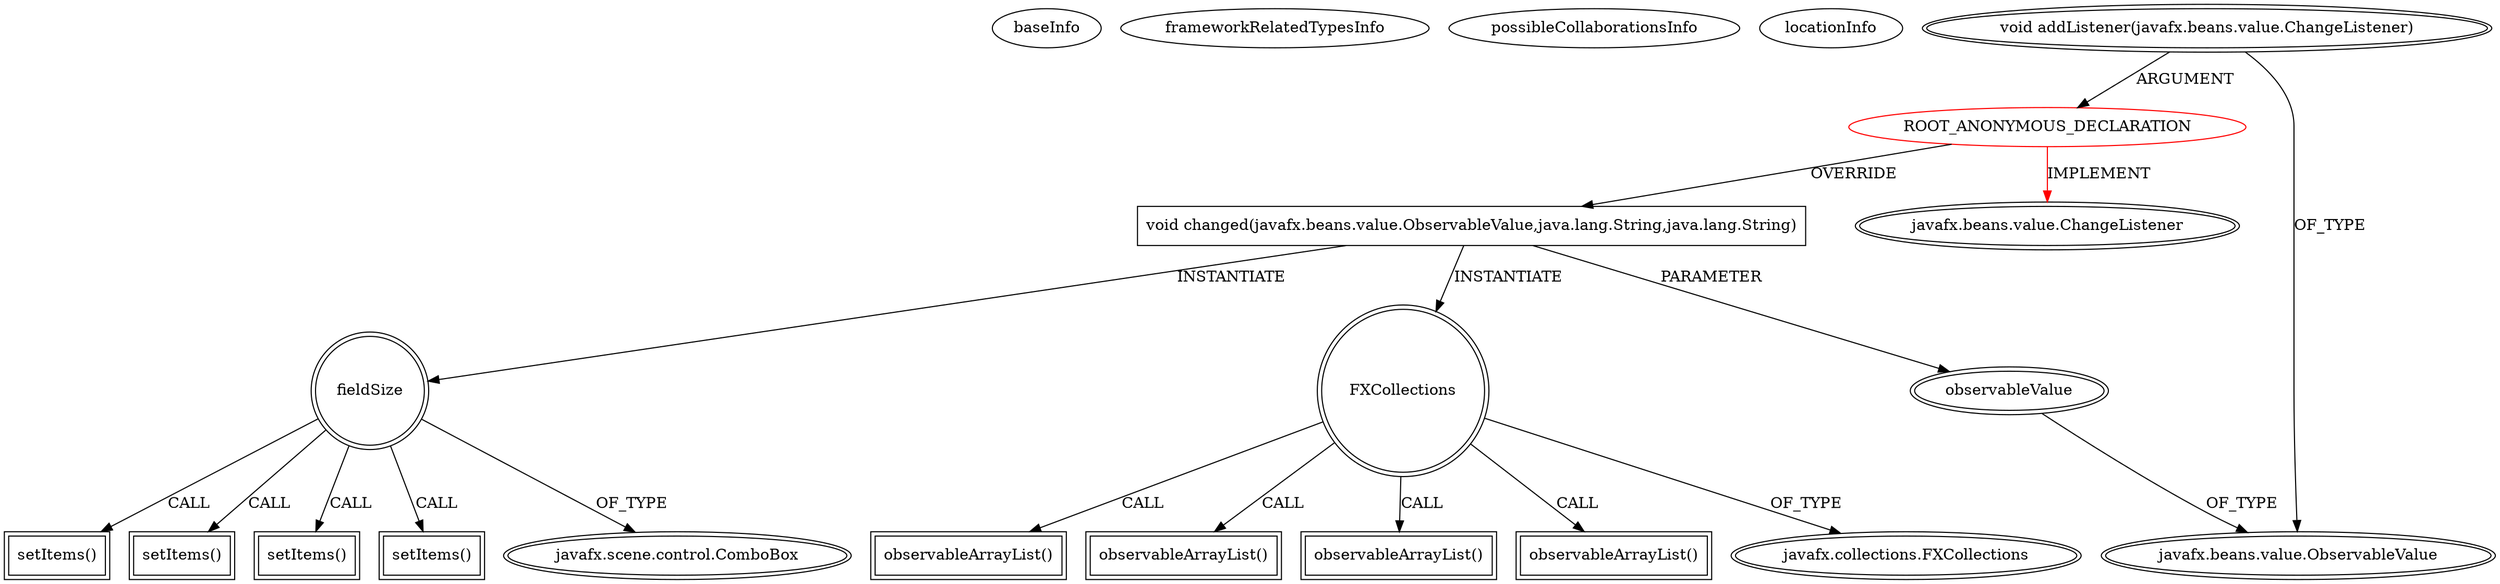 digraph {
baseInfo[graphId=2806,category="extension_graph",isAnonymous=true,possibleRelation=false]
frameworkRelatedTypesInfo[0="javafx.beans.value.ChangeListener"]
possibleCollaborationsInfo[]
locationInfo[projectName="greenua14-TicTacToeClient",filePath="/greenua14-TicTacToeClient/TicTacToeClient-master/src/sample/Controllers/CreateGameController.java",contextSignature="void initialize(java.net.URL,java.util.ResourceBundle)",graphId="2806"]
0[label="ROOT_ANONYMOUS_DECLARATION",vertexType="ROOT_ANONYMOUS_DECLARATION",isFrameworkType=false,color=red]
1[label="javafx.beans.value.ChangeListener",vertexType="FRAMEWORK_INTERFACE_TYPE",isFrameworkType=true,peripheries=2]
2[label="void addListener(javafx.beans.value.ChangeListener)",vertexType="OUTSIDE_CALL",isFrameworkType=true,peripheries=2]
3[label="javafx.beans.value.ObservableValue",vertexType="FRAMEWORK_INTERFACE_TYPE",isFrameworkType=true,peripheries=2]
4[label="void changed(javafx.beans.value.ObservableValue,java.lang.String,java.lang.String)",vertexType="OVERRIDING_METHOD_DECLARATION",isFrameworkType=false,shape=box]
5[label="observableValue",vertexType="PARAMETER_DECLARATION",isFrameworkType=true,peripheries=2]
7[label="fieldSize",vertexType="VARIABLE_EXPRESION",isFrameworkType=true,peripheries=2,shape=circle]
9[label="javafx.scene.control.ComboBox",vertexType="FRAMEWORK_CLASS_TYPE",isFrameworkType=true,peripheries=2]
8[label="setItems()",vertexType="INSIDE_CALL",isFrameworkType=true,peripheries=2,shape=box]
10[label="FXCollections",vertexType="VARIABLE_EXPRESION",isFrameworkType=true,peripheries=2,shape=circle]
12[label="javafx.collections.FXCollections",vertexType="FRAMEWORK_CLASS_TYPE",isFrameworkType=true,peripheries=2]
11[label="observableArrayList()",vertexType="INSIDE_CALL",isFrameworkType=true,peripheries=2,shape=box]
14[label="setItems()",vertexType="INSIDE_CALL",isFrameworkType=true,peripheries=2,shape=box]
16[label="observableArrayList()",vertexType="INSIDE_CALL",isFrameworkType=true,peripheries=2,shape=box]
18[label="setItems()",vertexType="INSIDE_CALL",isFrameworkType=true,peripheries=2,shape=box]
20[label="observableArrayList()",vertexType="INSIDE_CALL",isFrameworkType=true,peripheries=2,shape=box]
22[label="setItems()",vertexType="INSIDE_CALL",isFrameworkType=true,peripheries=2,shape=box]
24[label="observableArrayList()",vertexType="INSIDE_CALL",isFrameworkType=true,peripheries=2,shape=box]
0->1[label="IMPLEMENT",color=red]
2->0[label="ARGUMENT"]
2->3[label="OF_TYPE"]
0->4[label="OVERRIDE"]
5->3[label="OF_TYPE"]
4->5[label="PARAMETER"]
4->7[label="INSTANTIATE"]
7->9[label="OF_TYPE"]
7->8[label="CALL"]
4->10[label="INSTANTIATE"]
10->12[label="OF_TYPE"]
10->11[label="CALL"]
7->14[label="CALL"]
10->16[label="CALL"]
7->18[label="CALL"]
10->20[label="CALL"]
7->22[label="CALL"]
10->24[label="CALL"]
}
